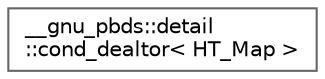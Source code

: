 digraph "Graphical Class Hierarchy"
{
 // LATEX_PDF_SIZE
  bgcolor="transparent";
  edge [fontname=Helvetica,fontsize=10,labelfontname=Helvetica,labelfontsize=10];
  node [fontname=Helvetica,fontsize=10,shape=box,height=0.2,width=0.4];
  rankdir="LR";
  Node0 [id="Node000000",label="__gnu_pbds::detail\l::cond_dealtor\< HT_Map \>",height=0.2,width=0.4,color="grey40", fillcolor="white", style="filled",URL="$class____gnu__pbds_1_1detail_1_1cond__dealtor.html",tooltip="Conditional dey destructor, cc_hash."];
}
